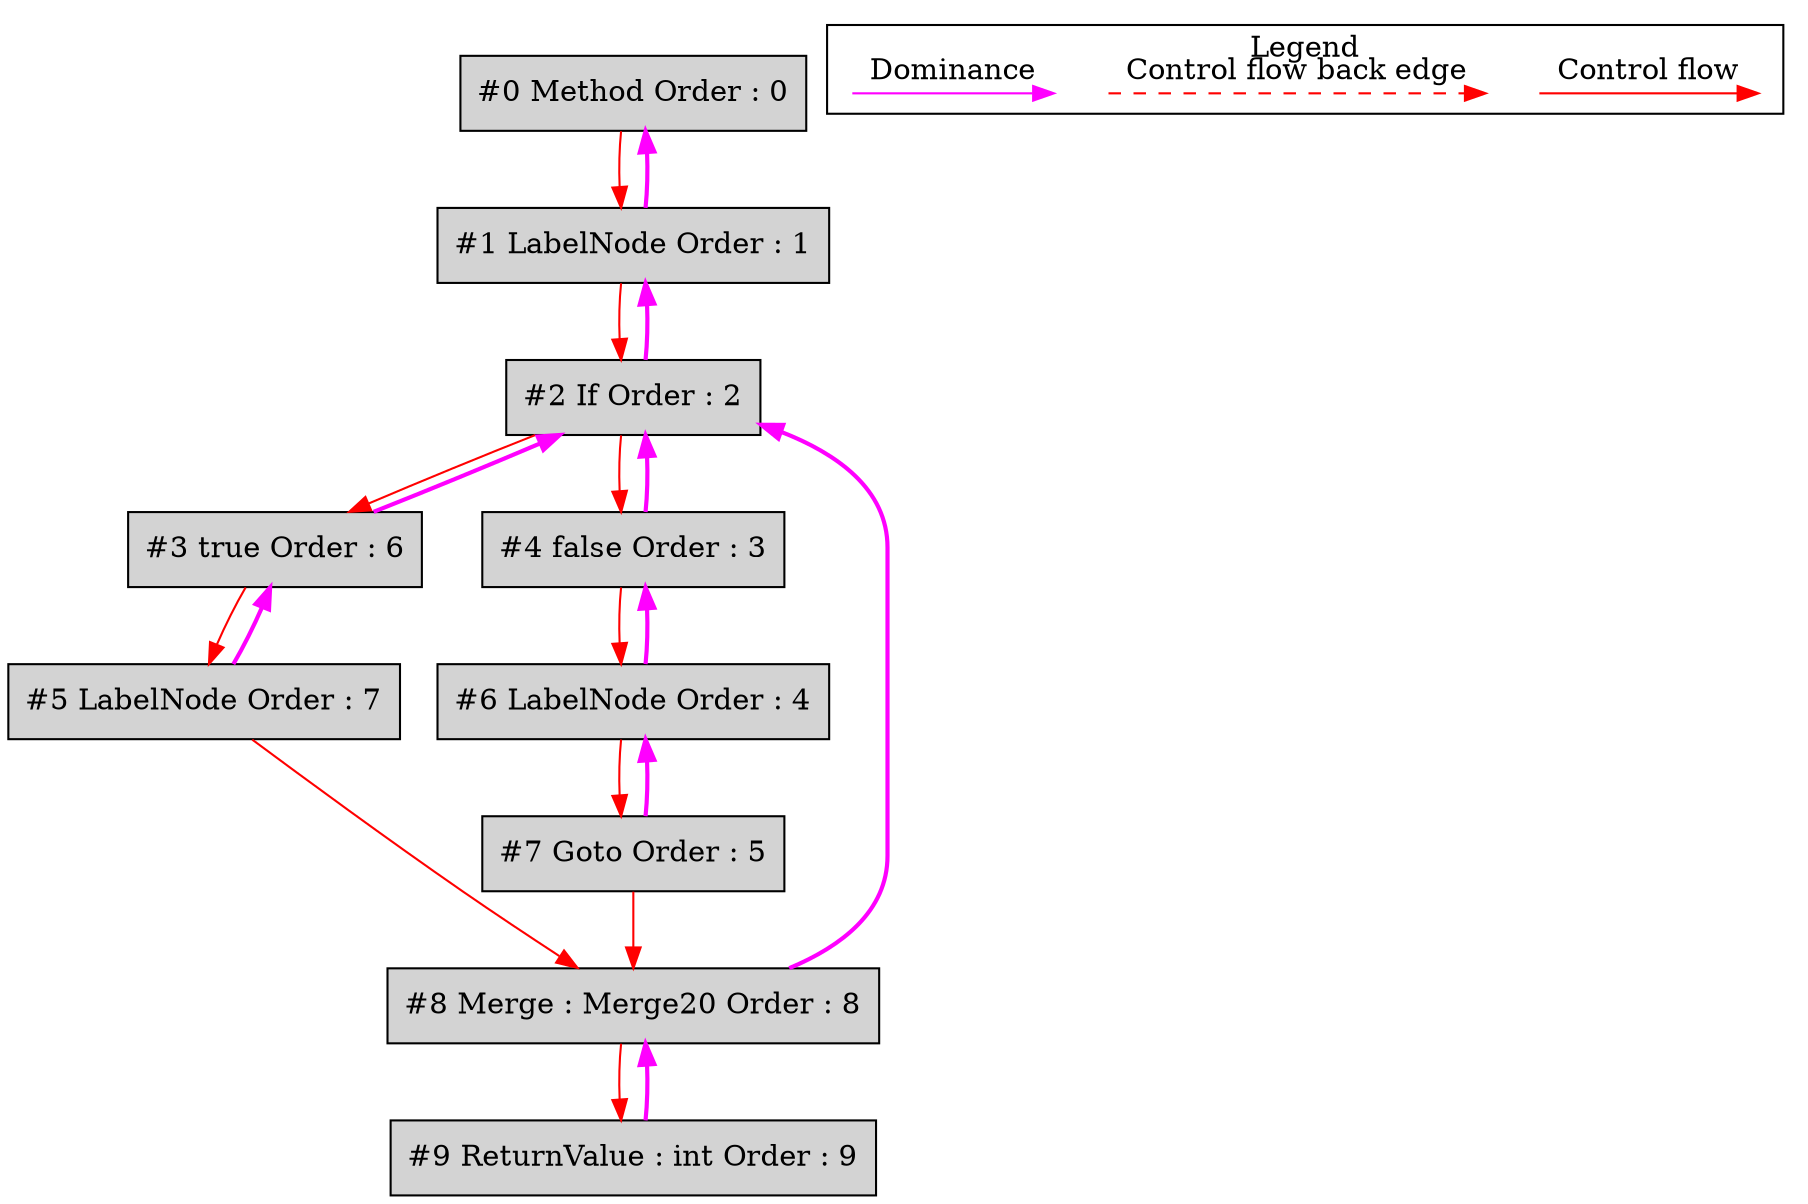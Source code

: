 digraph debugoutput {
 ordering="in";
 node0[label="#0 Method Order : 0",shape=box, fillcolor=lightgrey, style=filled];
 node1[label="#1 LabelNode Order : 1",shape=box, fillcolor=lightgrey, style=filled];
 node1 -> node0[dir="forward" color="fuchsia" penwidth="2"];
 node0 -> node1[labeldistance=2, color=red, fontcolor=red];
 node2[label="#2 If Order : 2",shape=box, fillcolor=lightgrey, style=filled];
 node2 -> node1[dir="forward" color="fuchsia" penwidth="2"];
 node1 -> node2[labeldistance=2, color=red, fontcolor=red];
 node3[label="#3 true Order : 6",shape=box, fillcolor=lightgrey, style=filled];
 node3 -> node2[dir="forward" color="fuchsia" penwidth="2"];
 node2 -> node3[labeldistance=2, color=red, fontcolor=red];
 node4[label="#4 false Order : 3",shape=box, fillcolor=lightgrey, style=filled];
 node4 -> node2[dir="forward" color="fuchsia" penwidth="2"];
 node2 -> node4[labeldistance=2, color=red, fontcolor=red];
 node5[label="#5 LabelNode Order : 7",shape=box, fillcolor=lightgrey, style=filled];
 node5 -> node3[dir="forward" color="fuchsia" penwidth="2"];
 node3 -> node5[labeldistance=2, color=red, fontcolor=red];
 node6[label="#6 LabelNode Order : 4",shape=box, fillcolor=lightgrey, style=filled];
 node6 -> node4[dir="forward" color="fuchsia" penwidth="2"];
 node4 -> node6[labeldistance=2, color=red, fontcolor=red];
 node7[label="#7 Goto Order : 5",shape=box, fillcolor=lightgrey, style=filled];
 node7 -> node6[dir="forward" color="fuchsia" penwidth="2"];
 node6 -> node7[labeldistance=2, color=red, fontcolor=red];
 node8[label="#8 Merge : Merge20 Order : 8",shape=box, fillcolor=lightgrey, style=filled];
 node8 -> node2[dir="forward" color="fuchsia" penwidth="2"];
 node7 -> node8[labeldistance=2, color=red, fontcolor=red];
 node5 -> node8[labeldistance=2, color=red, fontcolor=red];
 node9[label="#9 ReturnValue : int Order : 9",shape=box, fillcolor=lightgrey, style=filled];
 node9 -> node8[dir="forward" color="fuchsia" penwidth="2"];
 node8 -> node9[labeldistance=2, color=red, fontcolor=red];
 subgraph cluster_000 {
  label = "Legend";
  node [shape=point]
  {
   rank=same;
   c0 [style = invis];
   c1 [style = invis];
   c2 [style = invis];
   c3 [style = invis];
   d8 [style = invis];
   d9 [style = invis];

  }
  c0 -> c1 [label="Control flow", style=solid, color=red]
  c2 -> c3 [label="Control flow back edge", style=dashed, color=red]
  d8 -> d9 [label="Dominance", color=fuchsia, style=solid]
 }

}
